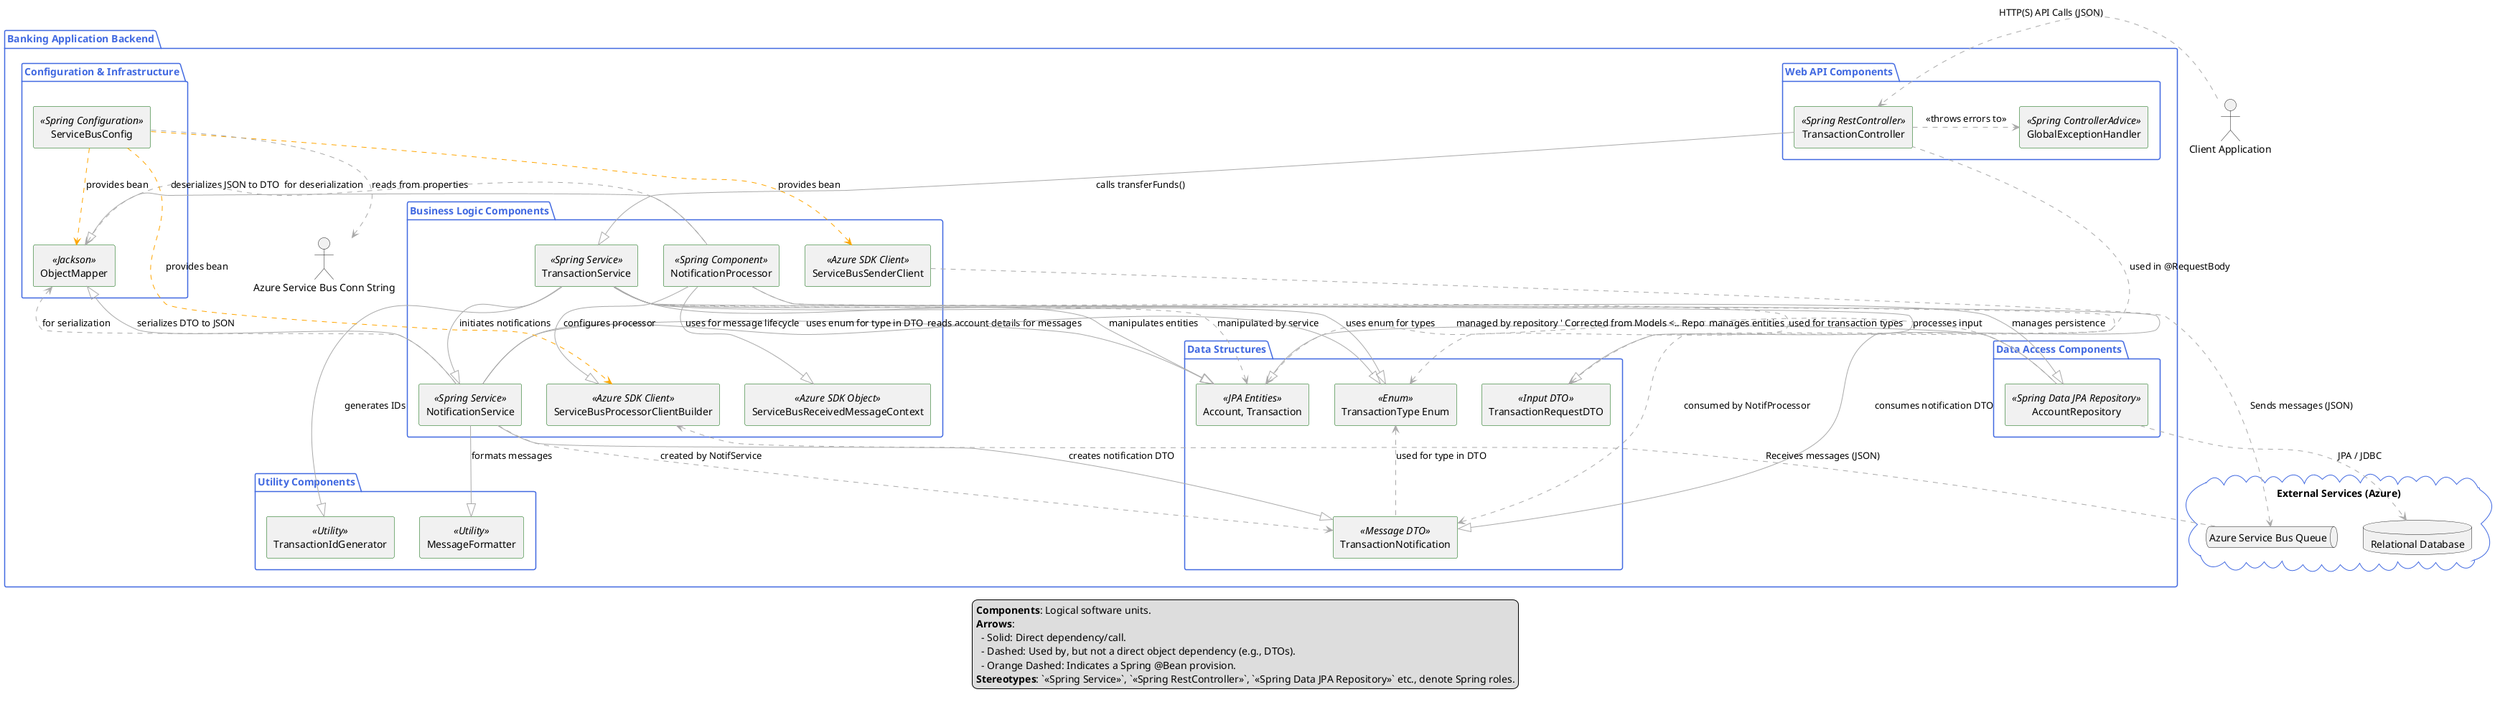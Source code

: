 @startuml
skinparam componentStyle rectangle
skinparam packageHeaderFontColor Black
skinparam packageFontColor RoyalBlue
skinparam packageBorderColor RoyalBlue
skinparam componentBorderColor DarkGreen
skinparam arrowColor DarkGrey
skinparam arrowThickness 1

package "Banking Application Backend" {

  package "Web API Components" {
    component "TransactionController" as Controller <<Spring RestController>>
    component "GlobalExceptionHandler" as GlobalExHandler <<Spring ControllerAdvice>>
    Controller .right.> GlobalExHandler : <<throws errors to>>
  }

  package "Business Logic Components" {
    component "TransactionService" as TxService <<Spring Service>>
    component "NotificationService" as NotifService <<Spring Service>>
    component "NotificationProcessor" as NotifProcessor <<Spring Component>>
    component "ServiceBusSenderClient" as SBSenderClient <<Azure SDK Client>>
    component "ServiceBusProcessorClientBuilder" as SBProcessorBuilder <<Azure SDK Client>>
    component "ServiceBusReceivedMessageContext" as SBMessageContext <<Azure SDK Object>>
  }

  package "Data Access Components" {
    component "AccountRepository" as AccountRepo <<Spring Data JPA Repository>>
  }

  package "Data Structures" {
    component "TransactionRequestDTO" as TxRequestDTO <<Input DTO>>
    component "TransactionNotification" as TxNotification <<Message DTO>>
    component "Account, Transaction" as Models <<JPA Entities>>
    component "TransactionType Enum" as TxTypeEnum <<Enum>>
  }

  package "Utility Components" {
    component "TransactionIdGenerator" as IdGenerator <<Utility>>
    component "MessageFormatter" as MsgFormatter <<Utility>>
  }

  package "Configuration & Infrastructure" {
    component "ServiceBusConfig" as SBConfig <<Spring Configuration>>
    component "ObjectMapper" as ObjMapper <<Jackson>>
  }

  ' API Layer to Business Logic
  Controller --|> TxService : calls transferFunds()

  ' Business Logic dependencies
  TxService --|> AccountRepo : manages persistence
  TxService --|> NotifService : initiates notifications
  TxService --|> TxRequestDTO : processes input
  TxService --|> Models : manipulates entities
  TxService --|> IdGenerator : generates IDs
  TxService --|> TxTypeEnum : uses enum for types

  NotifService --|> MsgFormatter : formats messages
  NotifService --|> TxNotification : creates notification DTO
  NotifService --|> ObjMapper : serializes DTO to JSON

  NotifService --|> Models : reads account details for messages
  NotifService --|> TxTypeEnum : uses enum for type in DTO

  NotifProcessor --|> ObjMapper : deserializes JSON to DTO
  NotifProcessor --|> TxNotification : consumes notification DTO
  NotifProcessor --|> SBProcessorBuilder : configures processor
  NotifProcessor --|> SBMessageContext : uses for message lifecycle

  ' Data Access dependencies
  AccountRepo --|> Models : manages entities

  ' Configuration dependencies (Bean provision)
  SBConfig .[#Orange].> SBSenderClient : provides bean
  SBConfig .[#Orange].> SBProcessorBuilder : provides bean
  SBConfig .[#Orange].> ObjMapper : provides bean
  SBConfig ..> "Azure Service Bus Conn String" : reads from properties

  ' Inter-component dependencies
  TxRequestDTO <.. Controller : used in @RequestBody
  TxNotification <.. NotifService : created by NotifService
  TxNotification <.. NotifProcessor : consumed by NotifProcessor
  Models <.. AccountRepo : managed by repository ' Corrected from Models <.. Repo
  Models <.. TxService : manipulated by service
  TxTypeEnum <.. TxService : used for transaction types
  TxTypeEnum <.. TxNotification : used for type in DTO

  ' Shared infrastructure components
  ObjMapper <.. NotifService : for serialization
  ObjMapper <.. NotifProcessor : for deserialization

}

cloud "External Services (Azure)" {
  queue "Azure Service Bus Queue" as SBQueue
  database "Relational Database" as DB
}

actor "Client Application" as ClientApp

ClientApp .right.> Controller : HTTP(S) API Calls (JSON)
SBSenderClient .right.> SBQueue : Sends messages (JSON)
SBQueue .left.> SBProcessorBuilder : Receives messages (JSON)
AccountRepo .down.> DB : JPA / JDBC

legend bottom
  **Components**: Logical software units.
  **Arrows**:
    - Solid: Direct dependency/call.
    - Dashed: Used by, but not a direct object dependency (e.g., DTOs).
    - Orange Dashed: Indicates a Spring @Bean provision.
  **Stereotypes**: `<<Spring Service>>`, `<<Spring RestController>>`, `<<Spring Data JPA Repository>>` etc., denote Spring roles.
end legend
@enduml
